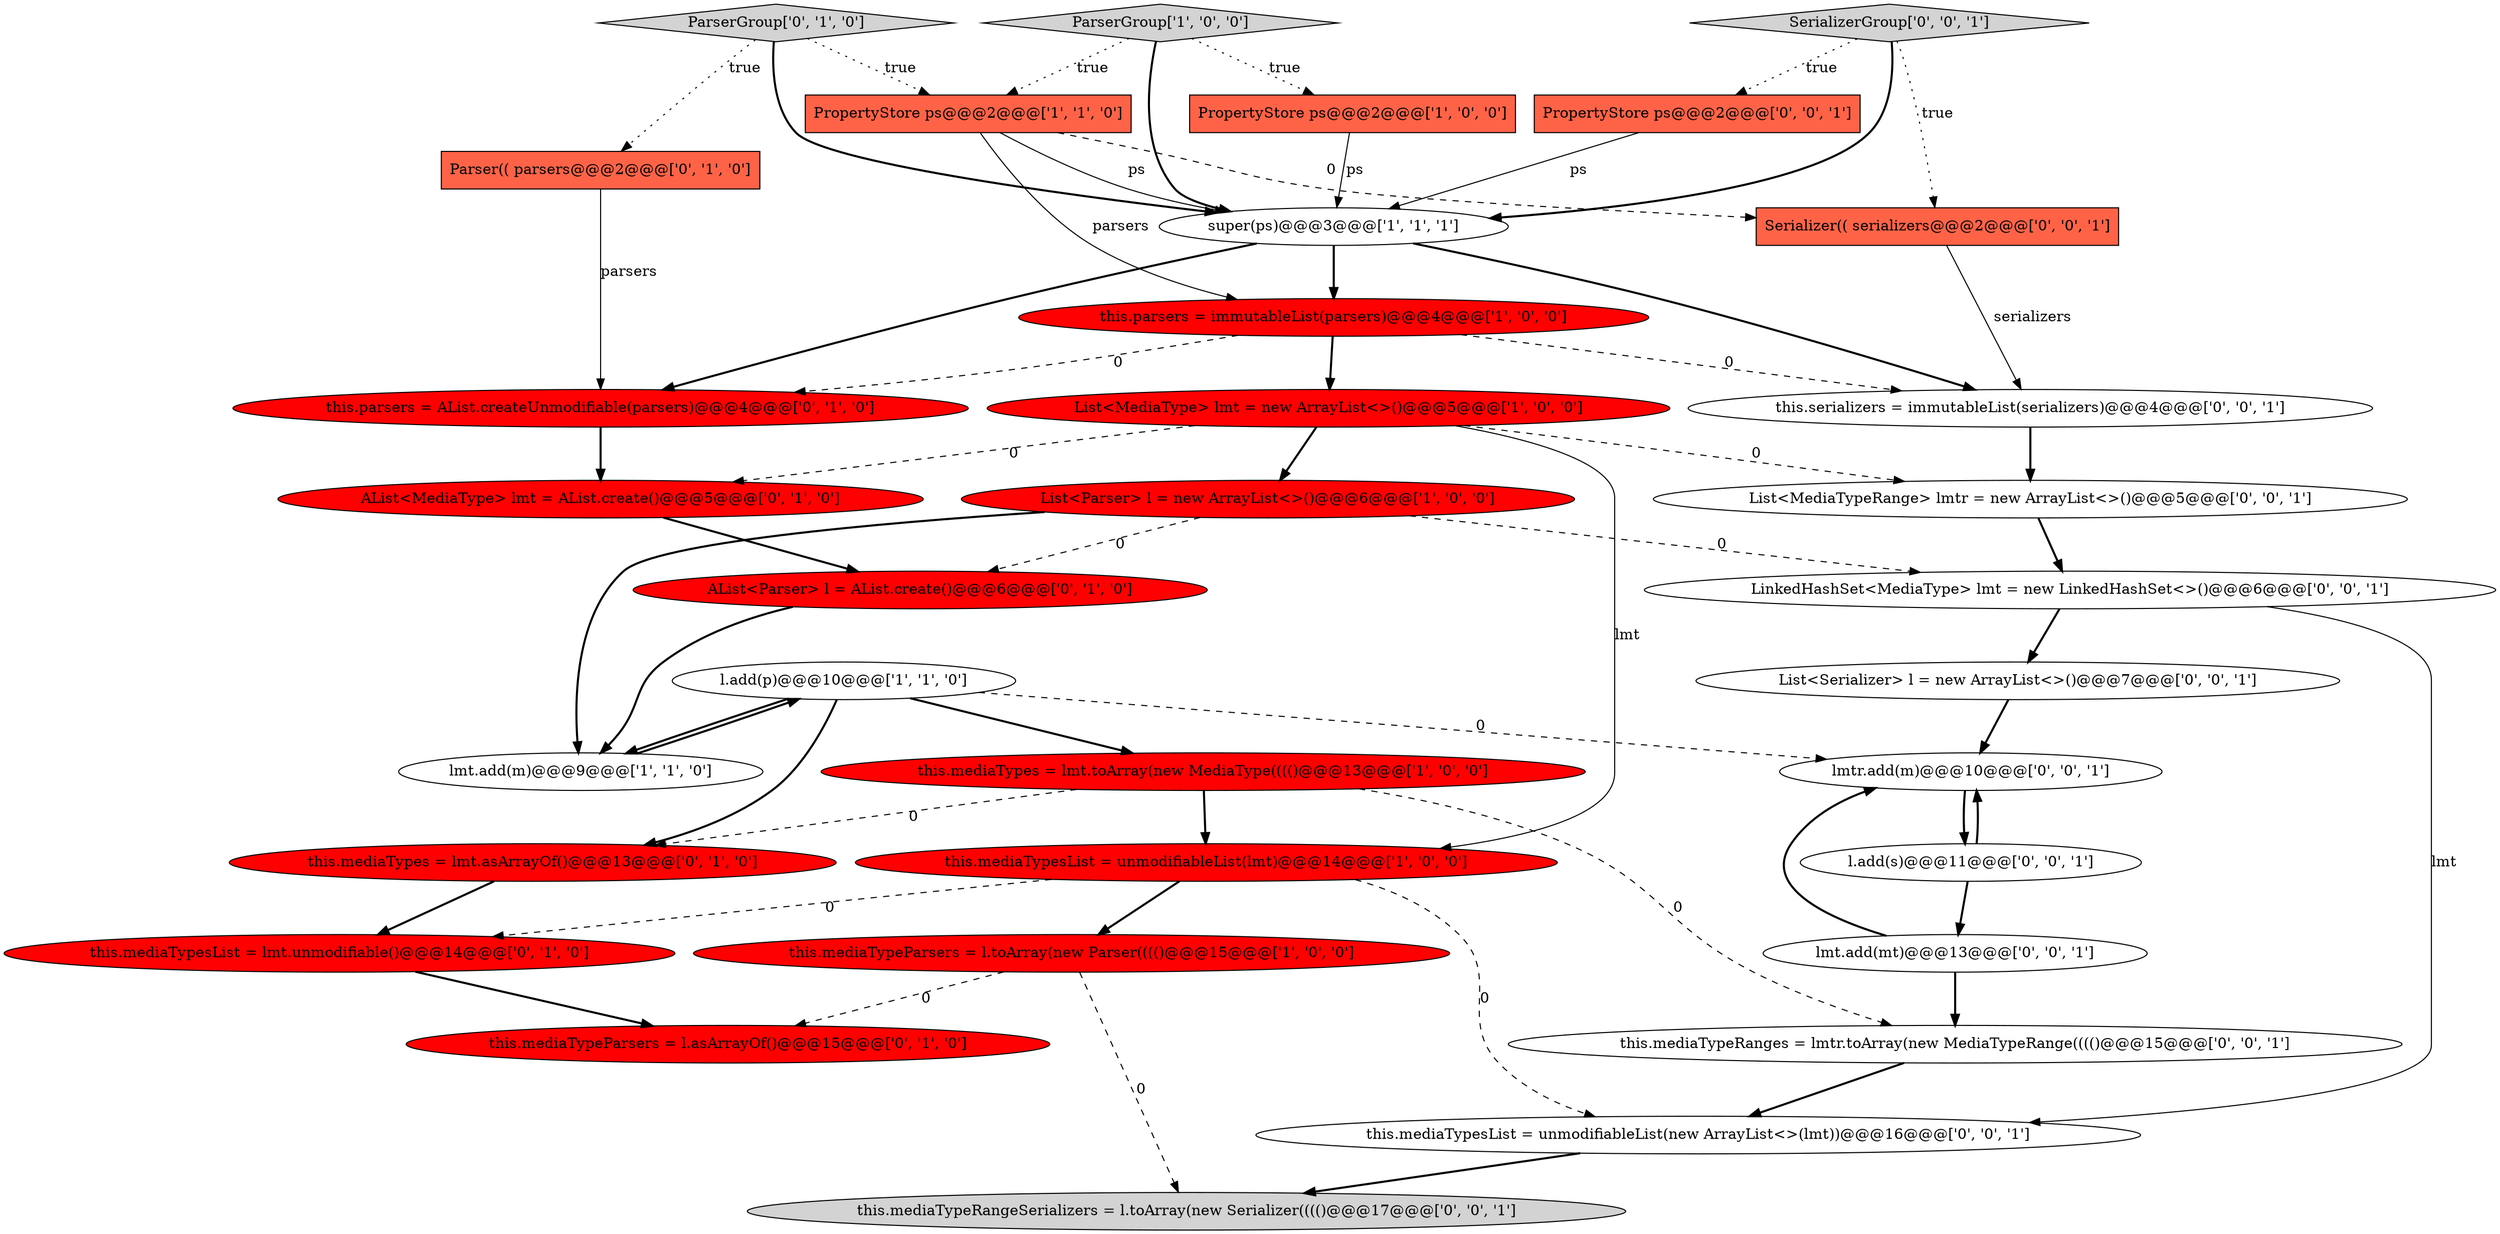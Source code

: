 digraph {
28 [style = filled, label = "List<MediaTypeRange> lmtr = new ArrayList<>()@@@5@@@['0', '0', '1']", fillcolor = white, shape = ellipse image = "AAA0AAABBB3BBB"];
21 [style = filled, label = "lmt.add(mt)@@@13@@@['0', '0', '1']", fillcolor = white, shape = ellipse image = "AAA0AAABBB3BBB"];
4 [style = filled, label = "this.mediaTypes = lmt.toArray(new MediaType(((()@@@13@@@['1', '0', '0']", fillcolor = red, shape = ellipse image = "AAA1AAABBB1BBB"];
30 [style = filled, label = "lmtr.add(m)@@@10@@@['0', '0', '1']", fillcolor = white, shape = ellipse image = "AAA0AAABBB3BBB"];
25 [style = filled, label = "l.add(s)@@@11@@@['0', '0', '1']", fillcolor = white, shape = ellipse image = "AAA0AAABBB3BBB"];
31 [style = filled, label = "this.mediaTypesList = unmodifiableList(new ArrayList<>(lmt))@@@16@@@['0', '0', '1']", fillcolor = white, shape = ellipse image = "AAA0AAABBB3BBB"];
5 [style = filled, label = "this.mediaTypesList = unmodifiableList(lmt)@@@14@@@['1', '0', '0']", fillcolor = red, shape = ellipse image = "AAA1AAABBB1BBB"];
10 [style = filled, label = "this.mediaTypeParsers = l.toArray(new Parser(((()@@@15@@@['1', '0', '0']", fillcolor = red, shape = ellipse image = "AAA1AAABBB1BBB"];
8 [style = filled, label = "PropertyStore ps@@@2@@@['1', '1', '0']", fillcolor = tomato, shape = box image = "AAA0AAABBB1BBB"];
19 [style = filled, label = "AList<Parser> l = AList.create()@@@6@@@['0', '1', '0']", fillcolor = red, shape = ellipse image = "AAA1AAABBB2BBB"];
6 [style = filled, label = "lmt.add(m)@@@9@@@['1', '1', '0']", fillcolor = white, shape = ellipse image = "AAA0AAABBB1BBB"];
7 [style = filled, label = "this.parsers = immutableList(parsers)@@@4@@@['1', '0', '0']", fillcolor = red, shape = ellipse image = "AAA1AAABBB1BBB"];
18 [style = filled, label = "this.mediaTypesList = lmt.unmodifiable()@@@14@@@['0', '1', '0']", fillcolor = red, shape = ellipse image = "AAA1AAABBB2BBB"];
15 [style = filled, label = "ParserGroup['0', '1', '0']", fillcolor = lightgray, shape = diamond image = "AAA0AAABBB2BBB"];
14 [style = filled, label = "this.mediaTypes = lmt.asArrayOf()@@@13@@@['0', '1', '0']", fillcolor = red, shape = ellipse image = "AAA1AAABBB2BBB"];
12 [style = filled, label = "Parser(( parsers@@@2@@@['0', '1', '0']", fillcolor = tomato, shape = box image = "AAA0AAABBB2BBB"];
0 [style = filled, label = "PropertyStore ps@@@2@@@['1', '0', '0']", fillcolor = tomato, shape = box image = "AAA0AAABBB1BBB"];
22 [style = filled, label = "PropertyStore ps@@@2@@@['0', '0', '1']", fillcolor = tomato, shape = box image = "AAA0AAABBB3BBB"];
29 [style = filled, label = "List<Serializer> l = new ArrayList<>()@@@7@@@['0', '0', '1']", fillcolor = white, shape = ellipse image = "AAA0AAABBB3BBB"];
24 [style = filled, label = "this.serializers = immutableList(serializers)@@@4@@@['0', '0', '1']", fillcolor = white, shape = ellipse image = "AAA0AAABBB3BBB"];
2 [style = filled, label = "List<Parser> l = new ArrayList<>()@@@6@@@['1', '0', '0']", fillcolor = red, shape = ellipse image = "AAA1AAABBB1BBB"];
23 [style = filled, label = "SerializerGroup['0', '0', '1']", fillcolor = lightgray, shape = diamond image = "AAA0AAABBB3BBB"];
26 [style = filled, label = "this.mediaTypeRangeSerializers = l.toArray(new Serializer(((()@@@17@@@['0', '0', '1']", fillcolor = lightgray, shape = ellipse image = "AAA0AAABBB3BBB"];
1 [style = filled, label = "super(ps)@@@3@@@['1', '1', '1']", fillcolor = white, shape = ellipse image = "AAA0AAABBB1BBB"];
11 [style = filled, label = "ParserGroup['1', '0', '0']", fillcolor = lightgray, shape = diamond image = "AAA0AAABBB1BBB"];
20 [style = filled, label = "LinkedHashSet<MediaType> lmt = new LinkedHashSet<>()@@@6@@@['0', '0', '1']", fillcolor = white, shape = ellipse image = "AAA0AAABBB3BBB"];
3 [style = filled, label = "List<MediaType> lmt = new ArrayList<>()@@@5@@@['1', '0', '0']", fillcolor = red, shape = ellipse image = "AAA1AAABBB1BBB"];
13 [style = filled, label = "AList<MediaType> lmt = AList.create()@@@5@@@['0', '1', '0']", fillcolor = red, shape = ellipse image = "AAA1AAABBB2BBB"];
27 [style = filled, label = "Serializer(( serializers@@@2@@@['0', '0', '1']", fillcolor = tomato, shape = box image = "AAA0AAABBB3BBB"];
9 [style = filled, label = "l.add(p)@@@10@@@['1', '1', '0']", fillcolor = white, shape = ellipse image = "AAA0AAABBB1BBB"];
16 [style = filled, label = "this.parsers = AList.createUnmodifiable(parsers)@@@4@@@['0', '1', '0']", fillcolor = red, shape = ellipse image = "AAA1AAABBB2BBB"];
17 [style = filled, label = "this.mediaTypeParsers = l.asArrayOf()@@@15@@@['0', '1', '0']", fillcolor = red, shape = ellipse image = "AAA1AAABBB2BBB"];
32 [style = filled, label = "this.mediaTypeRanges = lmtr.toArray(new MediaTypeRange(((()@@@15@@@['0', '0', '1']", fillcolor = white, shape = ellipse image = "AAA0AAABBB3BBB"];
8->1 [style = solid, label="ps"];
5->10 [style = bold, label=""];
24->28 [style = bold, label=""];
16->13 [style = bold, label=""];
2->19 [style = dashed, label="0"];
3->28 [style = dashed, label="0"];
2->20 [style = dashed, label="0"];
22->1 [style = solid, label="ps"];
29->30 [style = bold, label=""];
3->5 [style = solid, label="lmt"];
11->1 [style = bold, label=""];
28->20 [style = bold, label=""];
2->6 [style = bold, label=""];
20->29 [style = bold, label=""];
23->22 [style = dotted, label="true"];
25->30 [style = bold, label=""];
7->16 [style = dashed, label="0"];
9->4 [style = bold, label=""];
18->17 [style = bold, label=""];
30->25 [style = bold, label=""];
21->30 [style = bold, label=""];
5->18 [style = dashed, label="0"];
19->6 [style = bold, label=""];
3->13 [style = dashed, label="0"];
20->31 [style = solid, label="lmt"];
1->7 [style = bold, label=""];
7->3 [style = bold, label=""];
0->1 [style = solid, label="ps"];
9->6 [style = bold, label=""];
4->32 [style = dashed, label="0"];
31->26 [style = bold, label=""];
13->19 [style = bold, label=""];
10->26 [style = dashed, label="0"];
15->8 [style = dotted, label="true"];
12->16 [style = solid, label="parsers"];
3->2 [style = bold, label=""];
7->24 [style = dashed, label="0"];
1->16 [style = bold, label=""];
1->24 [style = bold, label=""];
8->7 [style = solid, label="parsers"];
11->0 [style = dotted, label="true"];
21->32 [style = bold, label=""];
23->27 [style = dotted, label="true"];
10->17 [style = dashed, label="0"];
9->14 [style = bold, label=""];
5->31 [style = dashed, label="0"];
23->1 [style = bold, label=""];
15->12 [style = dotted, label="true"];
8->27 [style = dashed, label="0"];
14->18 [style = bold, label=""];
11->8 [style = dotted, label="true"];
4->14 [style = dashed, label="0"];
6->9 [style = bold, label=""];
27->24 [style = solid, label="serializers"];
4->5 [style = bold, label=""];
32->31 [style = bold, label=""];
9->30 [style = dashed, label="0"];
25->21 [style = bold, label=""];
15->1 [style = bold, label=""];
}
